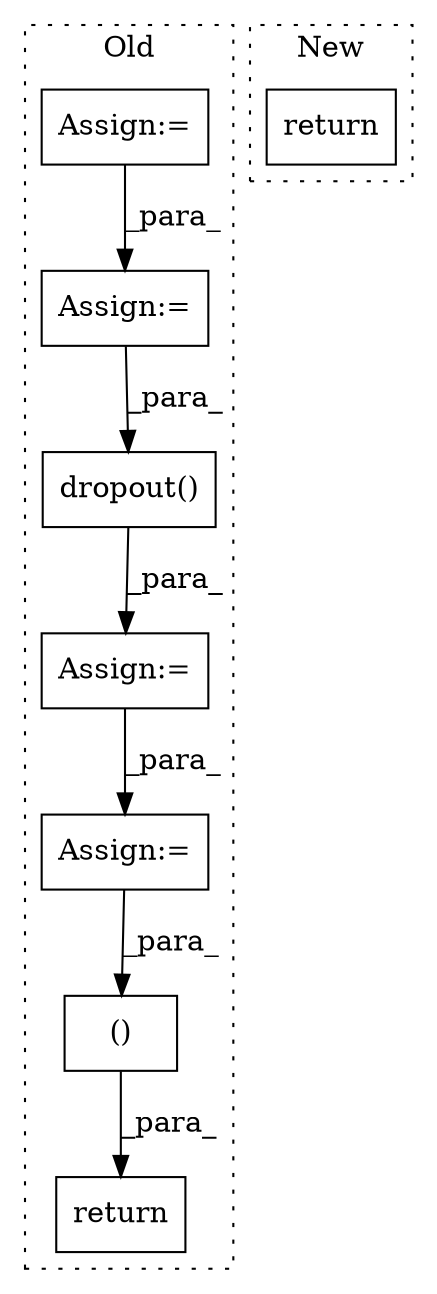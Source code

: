 digraph G {
subgraph cluster0 {
1 [label="dropout()" a="75" s="5202,5238" l="13,1" shape="box"];
3 [label="return" a="93" s="5349" l="7" shape="box"];
4 [label="Assign:=" a="68" s="5275" l="3" shape="box"];
5 [label="Assign:=" a="68" s="5199" l="3" shape="box"];
6 [label="Assign:=" a="68" s="4636" l="3" shape="box"];
7 [label="Assign:=" a="68" s="4810" l="3" shape="box"];
8 [label="()" a="54" s="5372" l="25" shape="box"];
label = "Old";
style="dotted";
}
subgraph cluster1 {
2 [label="return" a="93" s="4868" l="7" shape="box"];
label = "New";
style="dotted";
}
1 -> 5 [label="_para_"];
4 -> 8 [label="_para_"];
5 -> 4 [label="_para_"];
6 -> 7 [label="_para_"];
7 -> 1 [label="_para_"];
8 -> 3 [label="_para_"];
}